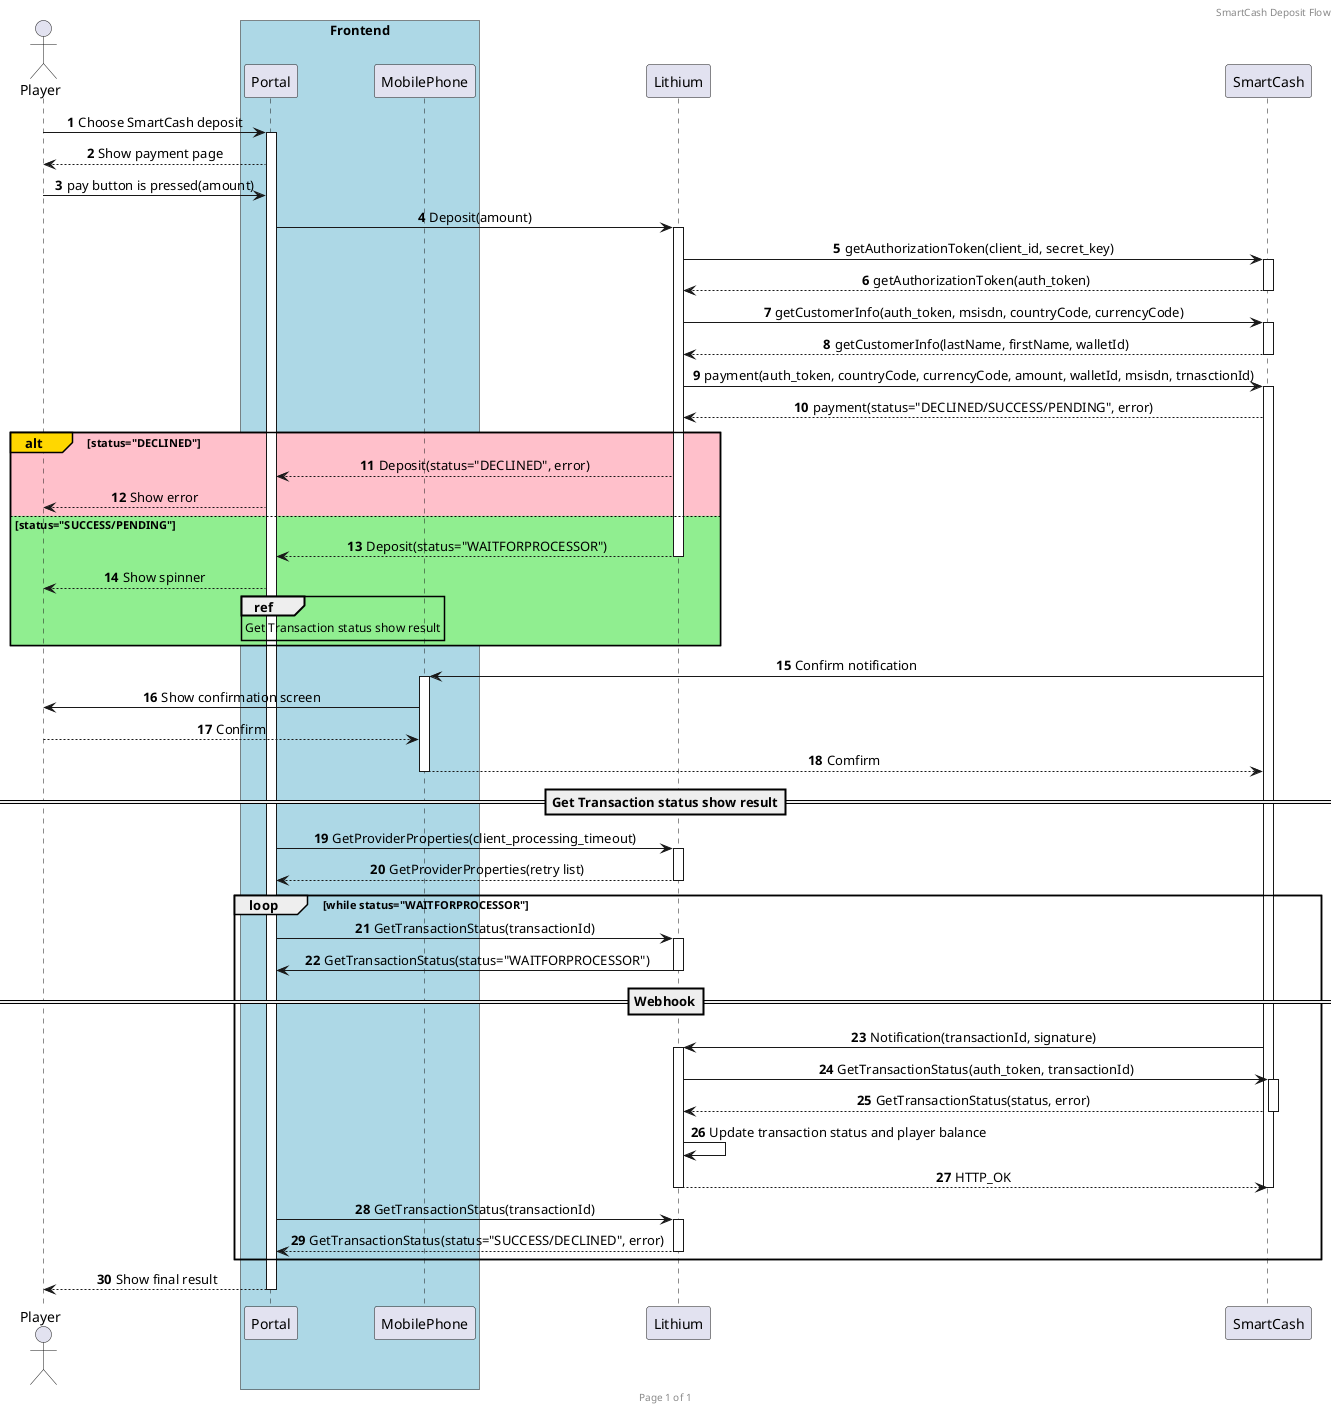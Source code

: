 .SmartCash Deposit Flow
[plantuml]
----

@startuml
header SmartCash Deposit Flow
footer Page %page% of %lastpage%
skinparam sequenceMessageAlign center
actor Player
box "Frontend" #LightBlue
participant Portal
participant MobilePhone
end box
participant Lithium
participant SmartCash
autonumber

Player -> Portal  : Choose SmartCash deposit
activate Portal
Portal --> Player : Show payment page
Player -> Portal : pay button is pressed(amount)
Portal -> Lithium : Deposit(amount)
activate Lithium
Lithium -> SmartCash: getAuthorizationToken(client_id, secret_key)
activate SmartCash
SmartCash --> Lithium: getAuthorizationToken(auth_token)
deactivate SmartCash
Lithium -> SmartCash : getCustomerInfo(auth_token, msisdn, countryCode, currencyCode)
activate SmartCash
SmartCash --> Lithium : getCustomerInfo(lastName, firstName, walletId)
deactivate SmartCash
Lithium -> SmartCash : payment(auth_token, countryCode, currencyCode, amount, walletId, msisdn, trnasctionId)
activate SmartCash
SmartCash --> Lithium : payment(status="DECLINED/SUCCESS/PENDING", error)
alt#Gold  #Pink status="DECLINED"
    Lithium --> Portal: Deposit(status="DECLINED", error)
    Portal --> Player: Show error
else #LightGreen status="SUCCESS/PENDING"
    Lithium --> Portal: Deposit(status="WAITFORPROCESSOR")
    deactivate Lithium
    Portal --> Player: Show spinner
    ref over Portal: Get Transaction status show result
end

SmartCash -> MobilePhone: Confirm notification
activate MobilePhone
MobilePhone -> Player : Show confirmation screen
Player --> MobilePhone : Confirm
MobilePhone --> SmartCash: Comfirm
deactivate MobilePhone
==Get Transaction status show result==
    Portal -> Lithium: GetProviderProperties(client_processing_timeout)
    activate Lithium
    Lithium --> Portal: GetProviderProperties(retry list)
    deactivate Lithium
    loop while status="WAITFORPROCESSOR"
               Portal -> Lithium: GetTransactionStatus(transactionId)
               activate Lithium
               Lithium -> Portal: GetTransactionStatus(status="WAITFORPROCESSOR")
               deactivate Lithium
 == Webhook==
    SmartCash -> Lithium : Notification(transactionId, signature)
    activate Lithium
    Lithium -> SmartCash: GetTransactionStatus(auth_token, transactionId)
    activate SmartCash
    SmartCash --> Lithium: GetTransactionStatus(status, error)
    deactivate SmartCash
    Lithium -> Lithium: Update transaction status and player balance
    Lithium --> SmartCash: HTTP_OK
    deactivate Lithium
    deactivate SmartCash
    Portal -> Lithium: GetTransactionStatus(transactionId)
    activate Lithium
    Lithium --> Portal: GetTransactionStatus(status="SUCCESS/DECLINED", error)
    deactivate Lithium
    
    end
    Portal --> Player: Show final result
deactivate Portal

@enduml
